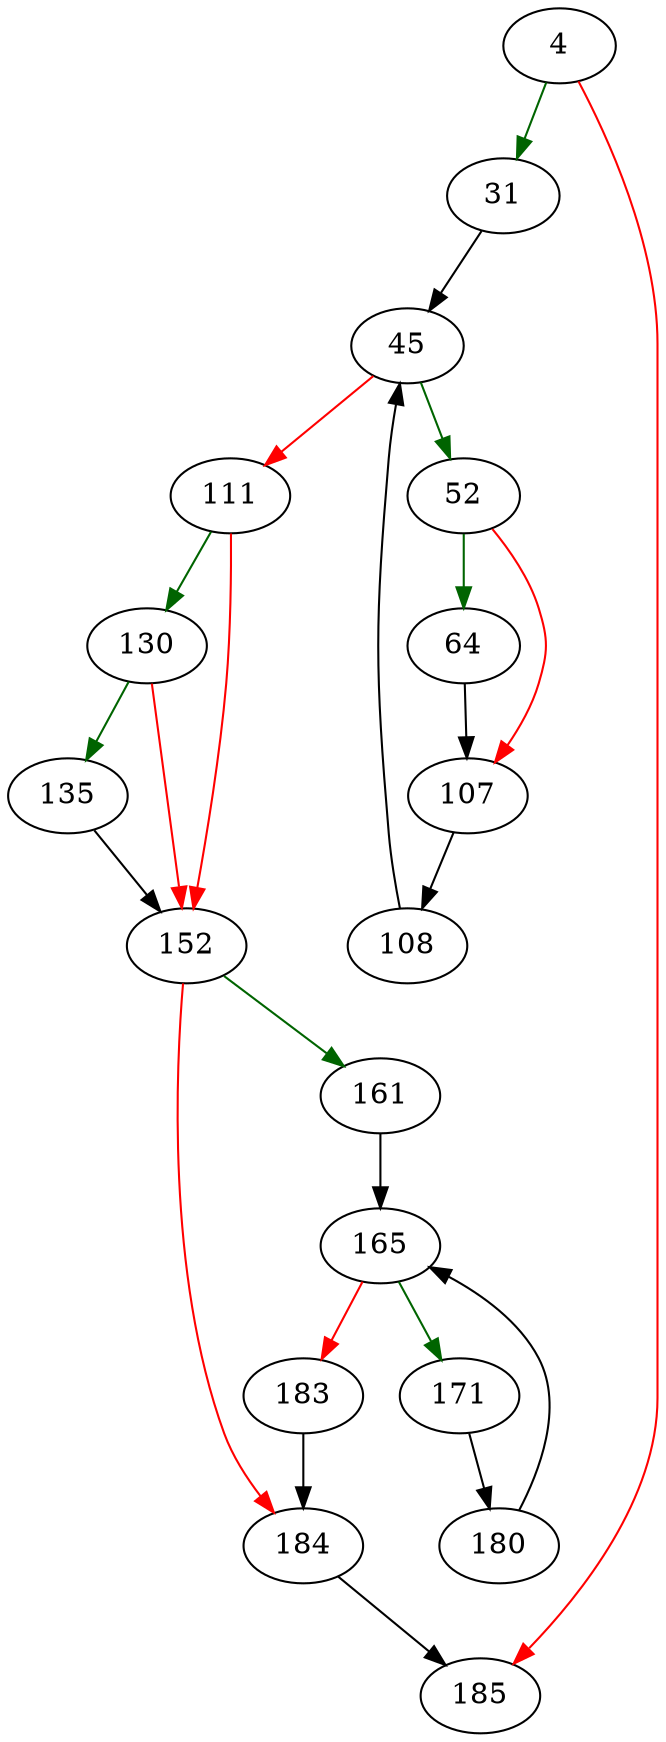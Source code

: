 strict digraph "removeUnindexableInClauseTerms" {
	// Node definitions.
	4 [entry=true];
	31;
	185;
	45;
	52;
	111;
	64;
	107;
	108;
	130;
	152;
	135;
	161;
	184;
	165;
	171;
	183;
	180;

	// Edge definitions.
	4 -> 31 [
		color=darkgreen
		cond=true
	];
	4 -> 185 [
		color=red
		cond=false
	];
	31 -> 45;
	45 -> 52 [
		color=darkgreen
		cond=true
	];
	45 -> 111 [
		color=red
		cond=false
	];
	52 -> 64 [
		color=darkgreen
		cond=true
	];
	52 -> 107 [
		color=red
		cond=false
	];
	111 -> 130 [
		color=darkgreen
		cond=true
	];
	111 -> 152 [
		color=red
		cond=false
	];
	64 -> 107;
	107 -> 108;
	108 -> 45;
	130 -> 152 [
		color=red
		cond=false
	];
	130 -> 135 [
		color=darkgreen
		cond=true
	];
	152 -> 161 [
		color=darkgreen
		cond=true
	];
	152 -> 184 [
		color=red
		cond=false
	];
	135 -> 152;
	161 -> 165;
	184 -> 185;
	165 -> 171 [
		color=darkgreen
		cond=true
	];
	165 -> 183 [
		color=red
		cond=false
	];
	171 -> 180;
	183 -> 184;
	180 -> 165;
}